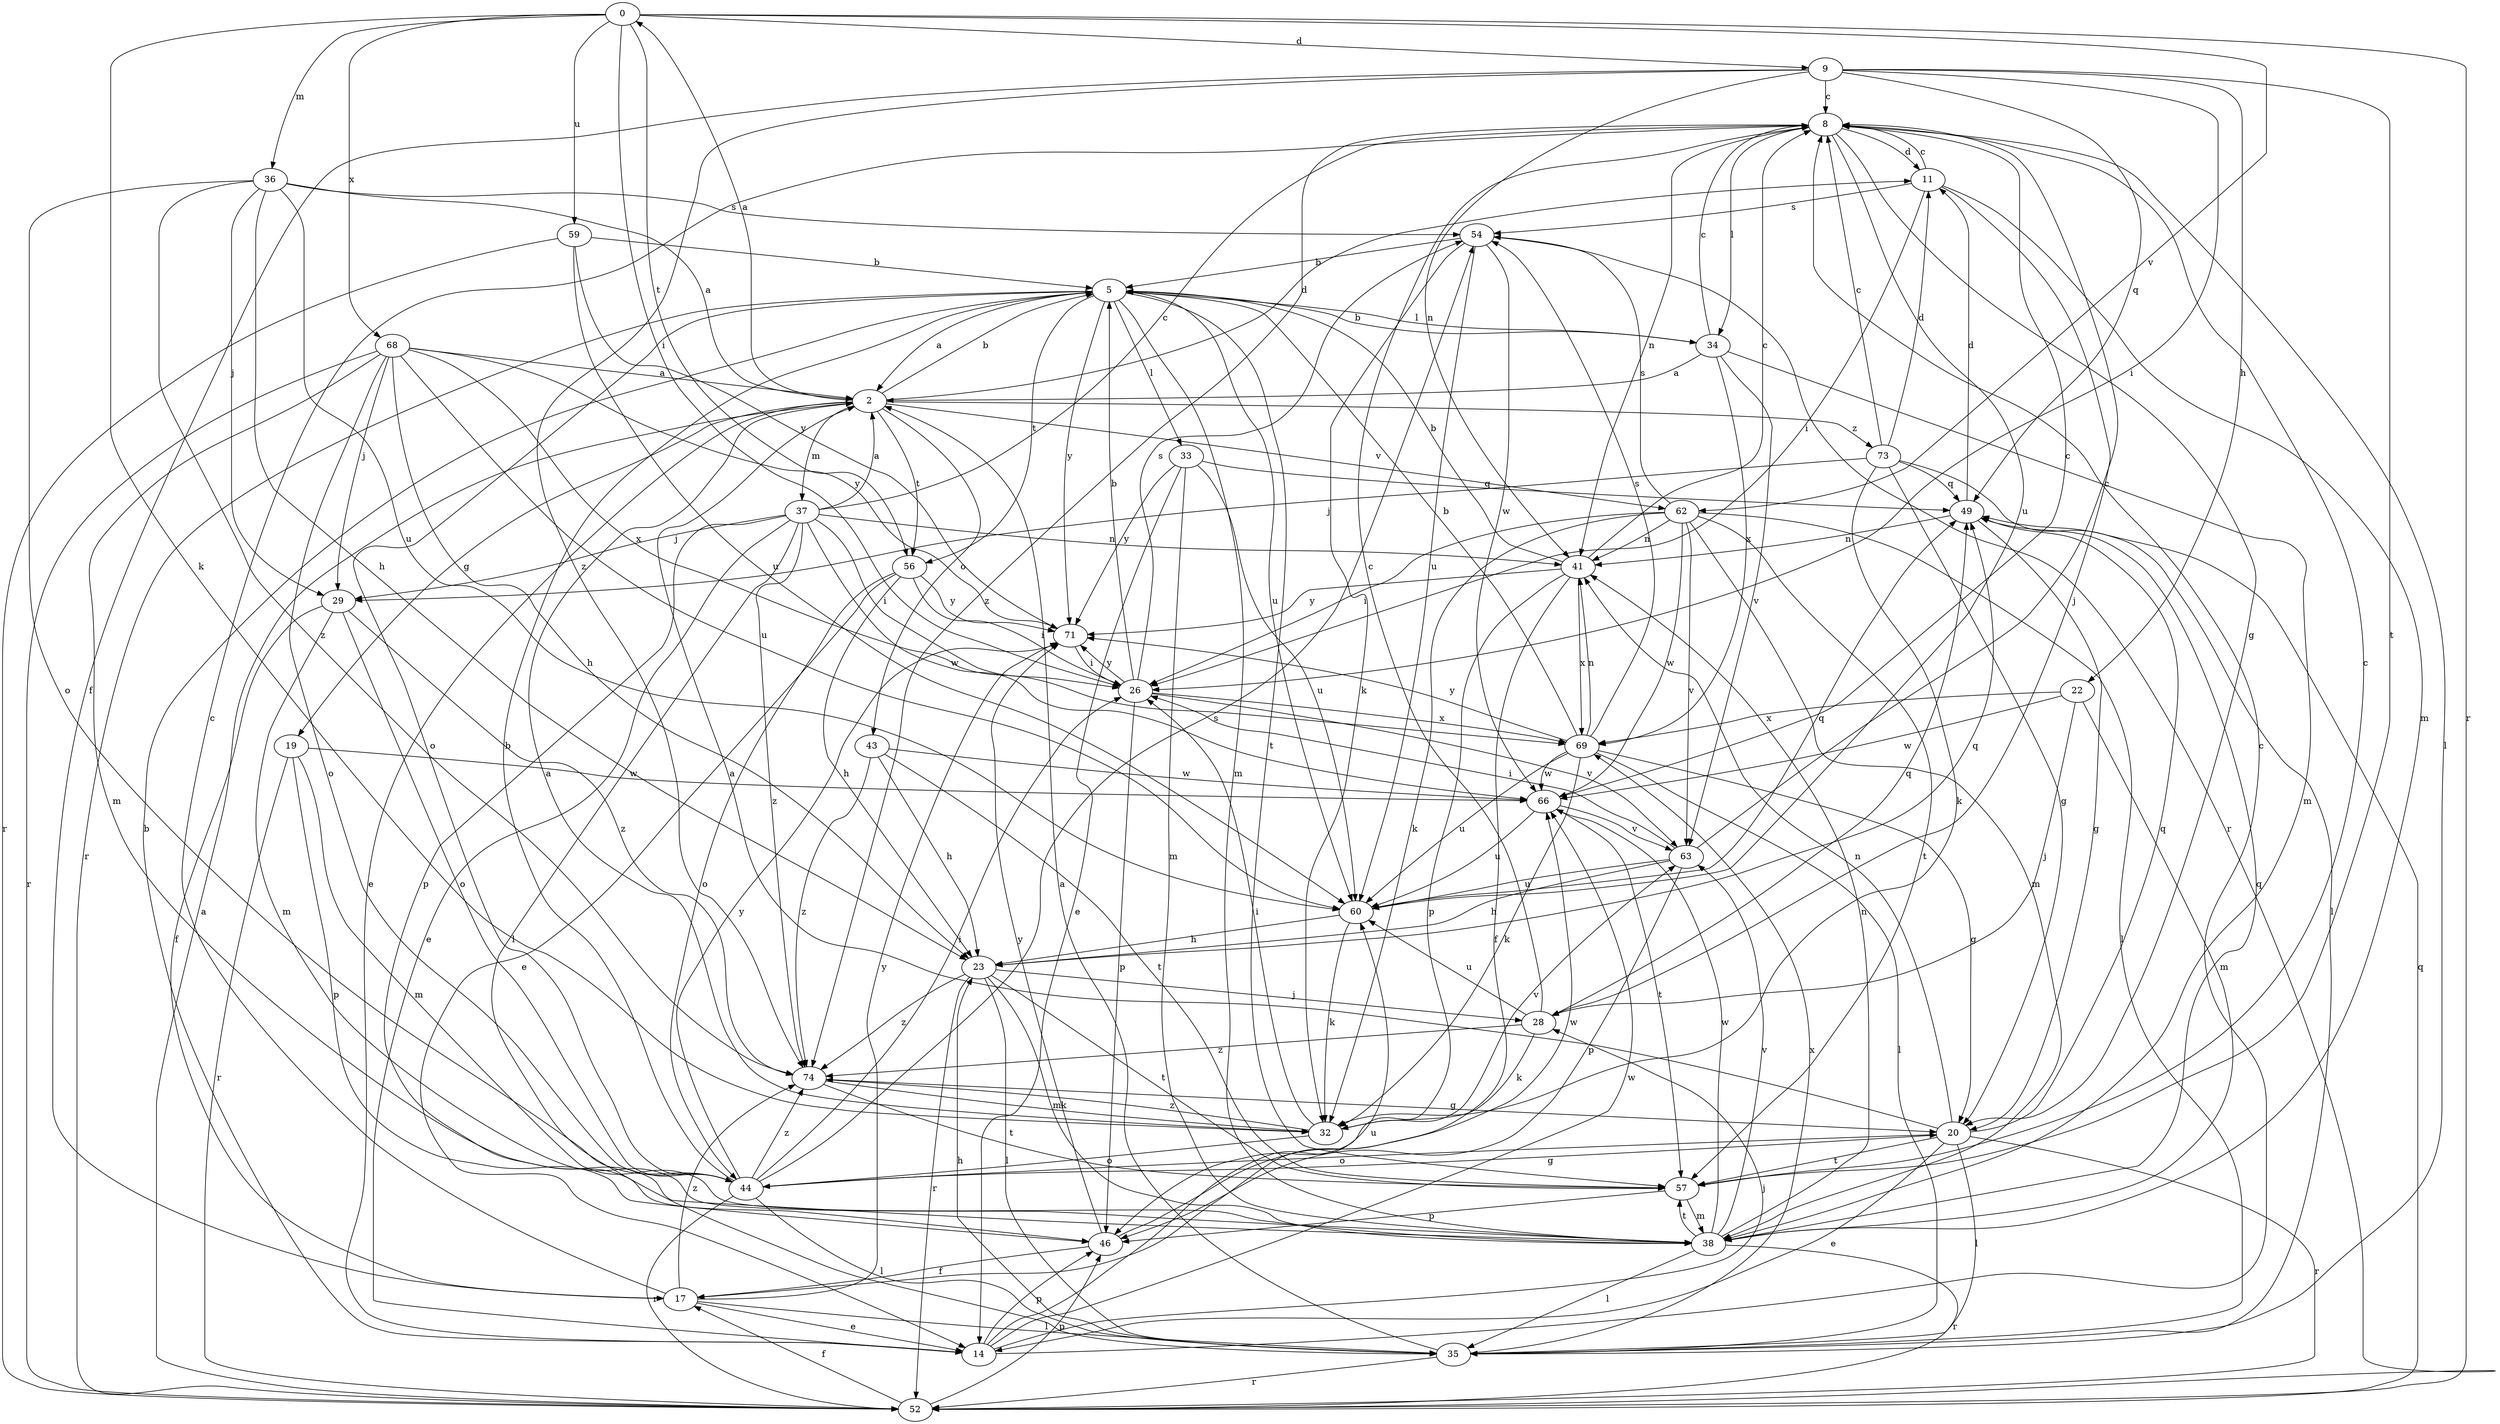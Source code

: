 strict digraph  {
0;
2;
5;
8;
9;
11;
14;
17;
19;
20;
22;
23;
26;
28;
29;
32;
33;
34;
35;
36;
37;
38;
41;
43;
44;
46;
49;
52;
54;
56;
57;
59;
60;
62;
63;
66;
68;
69;
71;
73;
74;
0 -> 9  [label=d];
0 -> 26  [label=i];
0 -> 32  [label=k];
0 -> 36  [label=m];
0 -> 52  [label=r];
0 -> 56  [label=t];
0 -> 59  [label=u];
0 -> 62  [label=v];
0 -> 68  [label=x];
2 -> 0  [label=a];
2 -> 5  [label=b];
2 -> 11  [label=d];
2 -> 14  [label=e];
2 -> 19  [label=g];
2 -> 37  [label=m];
2 -> 43  [label=o];
2 -> 56  [label=t];
2 -> 62  [label=v];
2 -> 73  [label=z];
5 -> 2  [label=a];
5 -> 33  [label=l];
5 -> 34  [label=l];
5 -> 38  [label=m];
5 -> 44  [label=o];
5 -> 52  [label=r];
5 -> 56  [label=t];
5 -> 57  [label=t];
5 -> 60  [label=u];
5 -> 71  [label=y];
8 -> 11  [label=d];
8 -> 20  [label=g];
8 -> 34  [label=l];
8 -> 35  [label=l];
8 -> 41  [label=n];
8 -> 60  [label=u];
8 -> 74  [label=z];
9 -> 8  [label=c];
9 -> 17  [label=f];
9 -> 22  [label=h];
9 -> 26  [label=i];
9 -> 41  [label=n];
9 -> 49  [label=q];
9 -> 57  [label=t];
9 -> 74  [label=z];
11 -> 8  [label=c];
11 -> 26  [label=i];
11 -> 28  [label=j];
11 -> 38  [label=m];
11 -> 54  [label=s];
14 -> 5  [label=b];
14 -> 8  [label=c];
14 -> 28  [label=j];
14 -> 46  [label=p];
14 -> 60  [label=u];
14 -> 66  [label=w];
17 -> 8  [label=c];
17 -> 14  [label=e];
17 -> 35  [label=l];
17 -> 71  [label=y];
17 -> 74  [label=z];
19 -> 38  [label=m];
19 -> 46  [label=p];
19 -> 52  [label=r];
19 -> 66  [label=w];
20 -> 2  [label=a];
20 -> 14  [label=e];
20 -> 35  [label=l];
20 -> 41  [label=n];
20 -> 44  [label=o];
20 -> 49  [label=q];
20 -> 52  [label=r];
20 -> 57  [label=t];
22 -> 28  [label=j];
22 -> 38  [label=m];
22 -> 66  [label=w];
22 -> 69  [label=x];
23 -> 28  [label=j];
23 -> 35  [label=l];
23 -> 38  [label=m];
23 -> 49  [label=q];
23 -> 52  [label=r];
23 -> 57  [label=t];
23 -> 74  [label=z];
26 -> 5  [label=b];
26 -> 46  [label=p];
26 -> 54  [label=s];
26 -> 63  [label=v];
26 -> 69  [label=x];
26 -> 71  [label=y];
28 -> 8  [label=c];
28 -> 32  [label=k];
28 -> 49  [label=q];
28 -> 60  [label=u];
28 -> 74  [label=z];
29 -> 17  [label=f];
29 -> 38  [label=m];
29 -> 44  [label=o];
29 -> 74  [label=z];
32 -> 2  [label=a];
32 -> 26  [label=i];
32 -> 44  [label=o];
32 -> 63  [label=v];
32 -> 74  [label=z];
33 -> 14  [label=e];
33 -> 38  [label=m];
33 -> 49  [label=q];
33 -> 60  [label=u];
33 -> 71  [label=y];
34 -> 2  [label=a];
34 -> 5  [label=b];
34 -> 8  [label=c];
34 -> 38  [label=m];
34 -> 63  [label=v];
34 -> 69  [label=x];
35 -> 2  [label=a];
35 -> 23  [label=h];
35 -> 52  [label=r];
35 -> 69  [label=x];
36 -> 2  [label=a];
36 -> 23  [label=h];
36 -> 29  [label=j];
36 -> 44  [label=o];
36 -> 54  [label=s];
36 -> 60  [label=u];
36 -> 74  [label=z];
37 -> 2  [label=a];
37 -> 8  [label=c];
37 -> 14  [label=e];
37 -> 26  [label=i];
37 -> 29  [label=j];
37 -> 35  [label=l];
37 -> 41  [label=n];
37 -> 46  [label=p];
37 -> 66  [label=w];
37 -> 74  [label=z];
38 -> 35  [label=l];
38 -> 41  [label=n];
38 -> 49  [label=q];
38 -> 52  [label=r];
38 -> 57  [label=t];
38 -> 63  [label=v];
38 -> 66  [label=w];
41 -> 5  [label=b];
41 -> 8  [label=c];
41 -> 17  [label=f];
41 -> 46  [label=p];
41 -> 69  [label=x];
41 -> 71  [label=y];
43 -> 23  [label=h];
43 -> 57  [label=t];
43 -> 66  [label=w];
43 -> 74  [label=z];
44 -> 5  [label=b];
44 -> 20  [label=g];
44 -> 26  [label=i];
44 -> 35  [label=l];
44 -> 52  [label=r];
44 -> 54  [label=s];
44 -> 71  [label=y];
44 -> 74  [label=z];
46 -> 17  [label=f];
46 -> 66  [label=w];
46 -> 71  [label=y];
49 -> 11  [label=d];
49 -> 20  [label=g];
49 -> 41  [label=n];
52 -> 2  [label=a];
52 -> 17  [label=f];
52 -> 46  [label=p];
52 -> 49  [label=q];
54 -> 5  [label=b];
54 -> 32  [label=k];
54 -> 52  [label=r];
54 -> 60  [label=u];
54 -> 66  [label=w];
56 -> 14  [label=e];
56 -> 23  [label=h];
56 -> 26  [label=i];
56 -> 44  [label=o];
56 -> 71  [label=y];
57 -> 8  [label=c];
57 -> 38  [label=m];
57 -> 46  [label=p];
59 -> 5  [label=b];
59 -> 52  [label=r];
59 -> 60  [label=u];
59 -> 71  [label=y];
60 -> 23  [label=h];
60 -> 32  [label=k];
60 -> 49  [label=q];
62 -> 26  [label=i];
62 -> 32  [label=k];
62 -> 35  [label=l];
62 -> 38  [label=m];
62 -> 41  [label=n];
62 -> 54  [label=s];
62 -> 57  [label=t];
62 -> 63  [label=v];
62 -> 66  [label=w];
63 -> 8  [label=c];
63 -> 23  [label=h];
63 -> 26  [label=i];
63 -> 46  [label=p];
63 -> 60  [label=u];
66 -> 8  [label=c];
66 -> 57  [label=t];
66 -> 60  [label=u];
66 -> 63  [label=v];
68 -> 2  [label=a];
68 -> 23  [label=h];
68 -> 29  [label=j];
68 -> 38  [label=m];
68 -> 44  [label=o];
68 -> 52  [label=r];
68 -> 60  [label=u];
68 -> 69  [label=x];
68 -> 71  [label=y];
69 -> 5  [label=b];
69 -> 20  [label=g];
69 -> 32  [label=k];
69 -> 35  [label=l];
69 -> 41  [label=n];
69 -> 54  [label=s];
69 -> 60  [label=u];
69 -> 66  [label=w];
69 -> 71  [label=y];
71 -> 26  [label=i];
73 -> 8  [label=c];
73 -> 11  [label=d];
73 -> 20  [label=g];
73 -> 29  [label=j];
73 -> 32  [label=k];
73 -> 35  [label=l];
73 -> 49  [label=q];
74 -> 20  [label=g];
74 -> 32  [label=k];
74 -> 57  [label=t];
}

